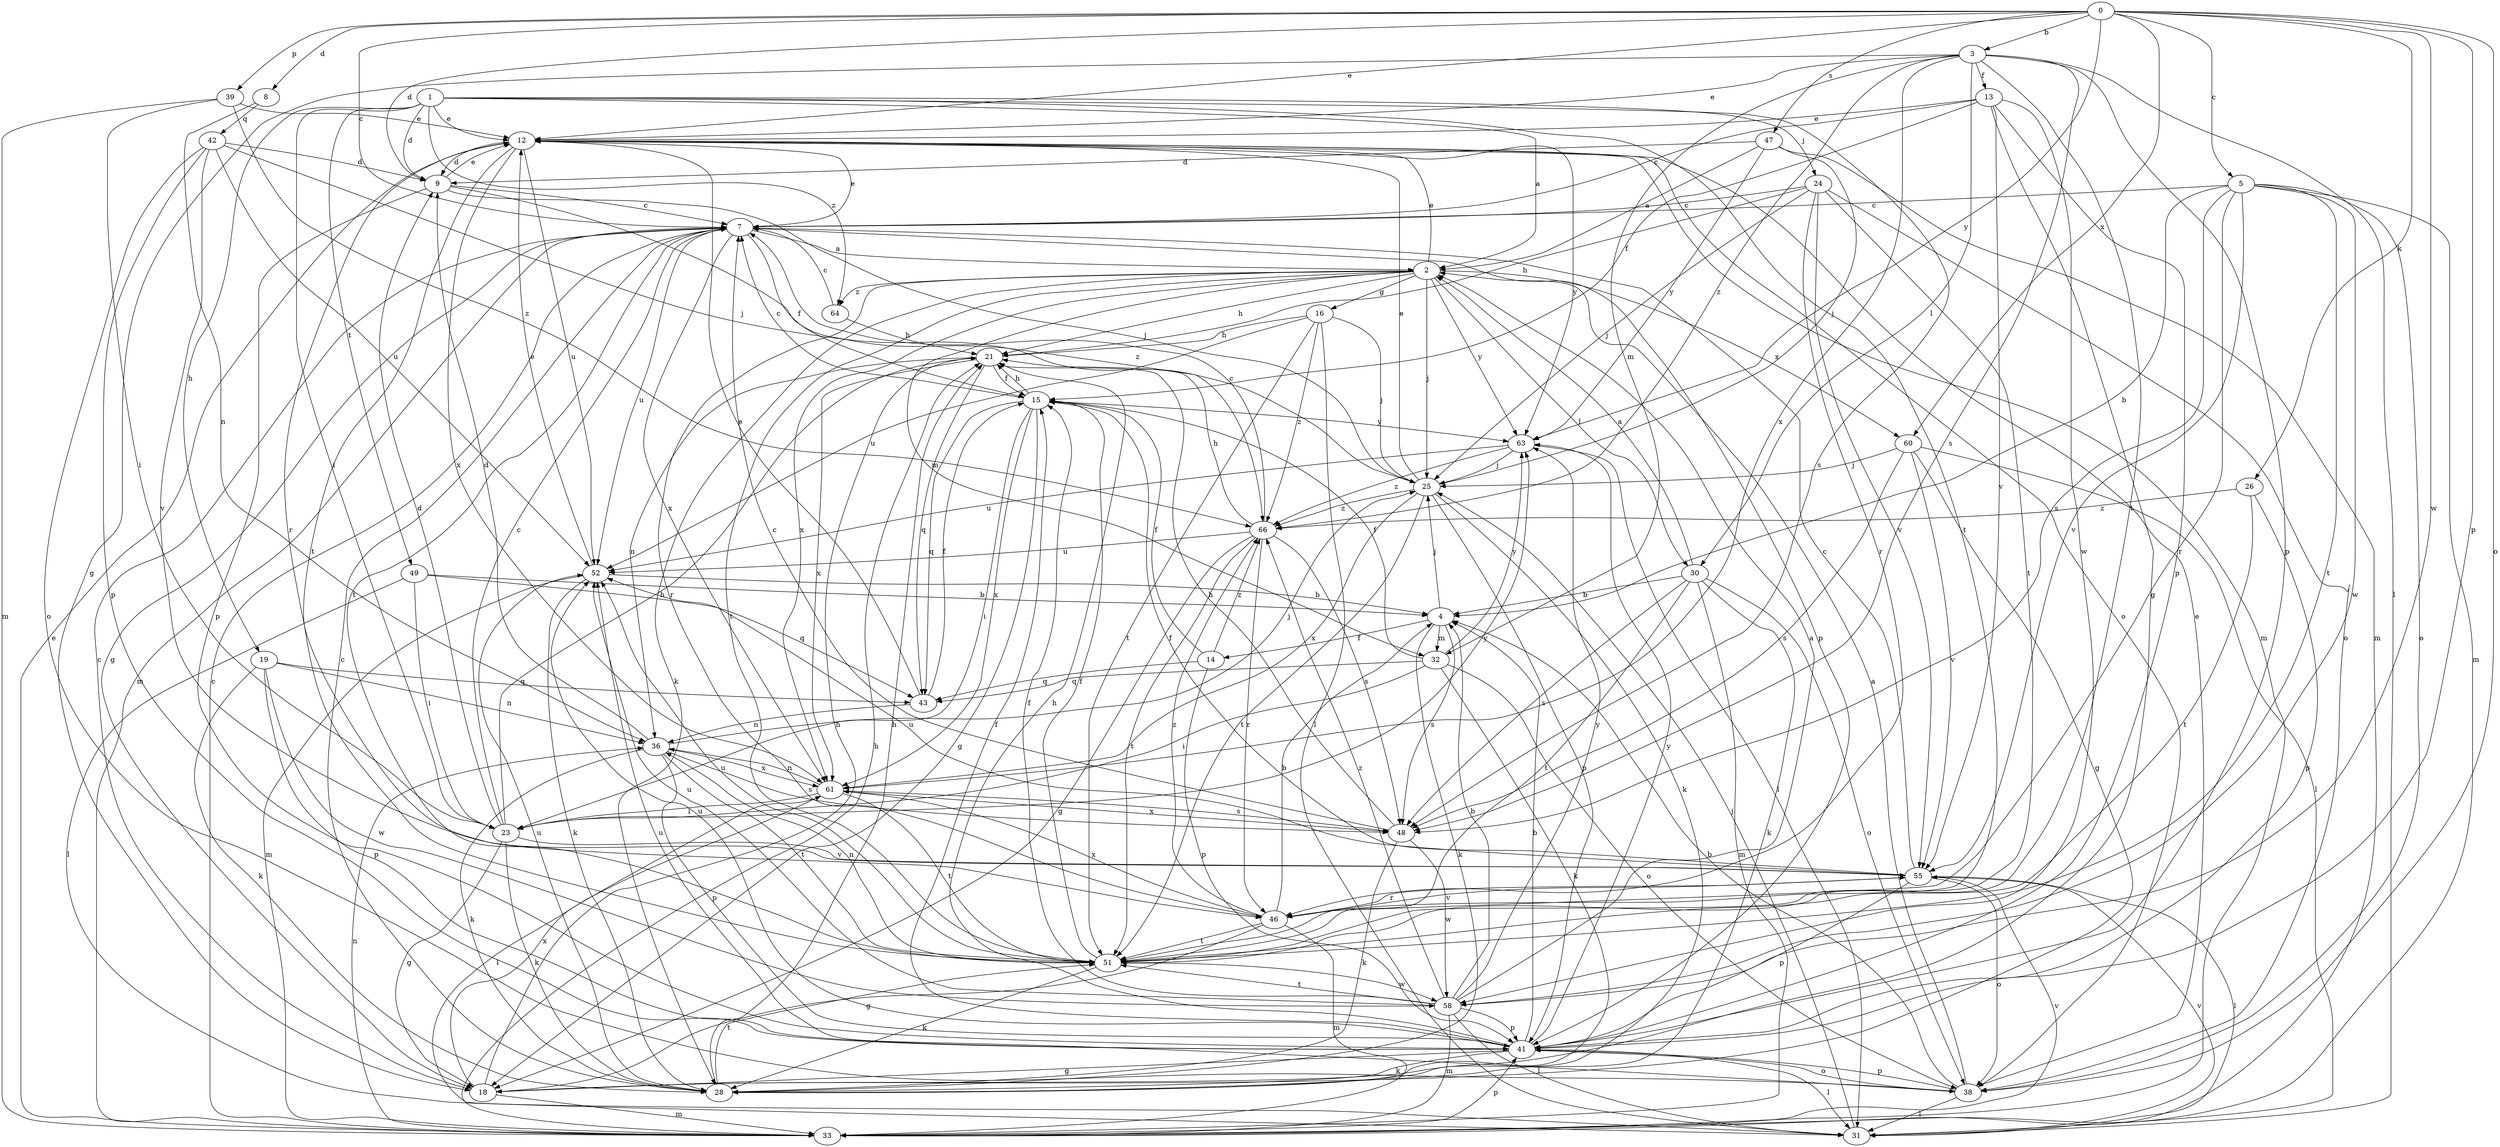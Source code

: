 strict digraph  {
0;
1;
2;
3;
4;
5;
7;
8;
9;
12;
13;
14;
15;
16;
18;
19;
21;
23;
24;
25;
26;
28;
30;
31;
32;
33;
36;
38;
39;
41;
42;
43;
46;
47;
48;
49;
51;
52;
55;
58;
60;
61;
63;
64;
66;
0 -> 3  [label=b];
0 -> 5  [label=c];
0 -> 7  [label=c];
0 -> 8  [label=d];
0 -> 9  [label=d];
0 -> 12  [label=e];
0 -> 26  [label=k];
0 -> 38  [label=o];
0 -> 39  [label=p];
0 -> 41  [label=p];
0 -> 47  [label=s];
0 -> 58  [label=w];
0 -> 60  [label=x];
0 -> 63  [label=y];
1 -> 2  [label=a];
1 -> 9  [label=d];
1 -> 12  [label=e];
1 -> 19  [label=h];
1 -> 23  [label=i];
1 -> 24  [label=j];
1 -> 48  [label=s];
1 -> 49  [label=t];
1 -> 51  [label=t];
1 -> 64  [label=z];
2 -> 12  [label=e];
2 -> 16  [label=g];
2 -> 21  [label=h];
2 -> 25  [label=j];
2 -> 28  [label=k];
2 -> 30  [label=l];
2 -> 32  [label=m];
2 -> 46  [label=r];
2 -> 51  [label=t];
2 -> 60  [label=x];
2 -> 61  [label=x];
2 -> 63  [label=y];
2 -> 64  [label=z];
3 -> 12  [label=e];
3 -> 13  [label=f];
3 -> 18  [label=g];
3 -> 30  [label=l];
3 -> 31  [label=l];
3 -> 32  [label=m];
3 -> 41  [label=p];
3 -> 48  [label=s];
3 -> 51  [label=t];
3 -> 61  [label=x];
3 -> 66  [label=z];
4 -> 14  [label=f];
4 -> 25  [label=j];
4 -> 28  [label=k];
4 -> 32  [label=m];
4 -> 48  [label=s];
5 -> 4  [label=b];
5 -> 7  [label=c];
5 -> 33  [label=m];
5 -> 38  [label=o];
5 -> 46  [label=r];
5 -> 48  [label=s];
5 -> 51  [label=t];
5 -> 55  [label=v];
5 -> 58  [label=w];
7 -> 2  [label=a];
7 -> 12  [label=e];
7 -> 15  [label=f];
7 -> 18  [label=g];
7 -> 33  [label=m];
7 -> 41  [label=p];
7 -> 51  [label=t];
7 -> 52  [label=u];
7 -> 61  [label=x];
8 -> 36  [label=n];
8 -> 42  [label=q];
9 -> 7  [label=c];
9 -> 12  [label=e];
9 -> 25  [label=j];
9 -> 41  [label=p];
9 -> 66  [label=z];
12 -> 9  [label=d];
12 -> 33  [label=m];
12 -> 38  [label=o];
12 -> 46  [label=r];
12 -> 51  [label=t];
12 -> 52  [label=u];
12 -> 61  [label=x];
12 -> 63  [label=y];
13 -> 7  [label=c];
13 -> 12  [label=e];
13 -> 15  [label=f];
13 -> 18  [label=g];
13 -> 41  [label=p];
13 -> 55  [label=v];
13 -> 58  [label=w];
14 -> 15  [label=f];
14 -> 41  [label=p];
14 -> 43  [label=q];
14 -> 66  [label=z];
15 -> 7  [label=c];
15 -> 18  [label=g];
15 -> 21  [label=h];
15 -> 23  [label=i];
15 -> 43  [label=q];
15 -> 61  [label=x];
15 -> 63  [label=y];
16 -> 21  [label=h];
16 -> 25  [label=j];
16 -> 31  [label=l];
16 -> 51  [label=t];
16 -> 52  [label=u];
16 -> 66  [label=z];
18 -> 7  [label=c];
18 -> 21  [label=h];
18 -> 33  [label=m];
18 -> 61  [label=x];
19 -> 28  [label=k];
19 -> 36  [label=n];
19 -> 41  [label=p];
19 -> 43  [label=q];
19 -> 58  [label=w];
21 -> 15  [label=f];
21 -> 36  [label=n];
21 -> 43  [label=q];
21 -> 61  [label=x];
23 -> 7  [label=c];
23 -> 9  [label=d];
23 -> 18  [label=g];
23 -> 21  [label=h];
23 -> 28  [label=k];
23 -> 55  [label=v];
23 -> 63  [label=y];
24 -> 7  [label=c];
24 -> 21  [label=h];
24 -> 25  [label=j];
24 -> 38  [label=o];
24 -> 46  [label=r];
24 -> 51  [label=t];
24 -> 55  [label=v];
25 -> 12  [label=e];
25 -> 28  [label=k];
25 -> 41  [label=p];
25 -> 51  [label=t];
25 -> 61  [label=x];
25 -> 66  [label=z];
26 -> 41  [label=p];
26 -> 51  [label=t];
26 -> 66  [label=z];
28 -> 7  [label=c];
28 -> 21  [label=h];
28 -> 51  [label=t];
28 -> 52  [label=u];
30 -> 2  [label=a];
30 -> 4  [label=b];
30 -> 28  [label=k];
30 -> 33  [label=m];
30 -> 38  [label=o];
30 -> 48  [label=s];
30 -> 51  [label=t];
31 -> 25  [label=j];
31 -> 55  [label=v];
32 -> 15  [label=f];
32 -> 23  [label=i];
32 -> 28  [label=k];
32 -> 38  [label=o];
32 -> 43  [label=q];
32 -> 63  [label=y];
33 -> 7  [label=c];
33 -> 12  [label=e];
33 -> 21  [label=h];
33 -> 36  [label=n];
33 -> 41  [label=p];
33 -> 55  [label=v];
36 -> 9  [label=d];
36 -> 25  [label=j];
36 -> 28  [label=k];
36 -> 41  [label=p];
36 -> 48  [label=s];
36 -> 51  [label=t];
36 -> 61  [label=x];
38 -> 2  [label=a];
38 -> 4  [label=b];
38 -> 12  [label=e];
38 -> 31  [label=l];
38 -> 41  [label=p];
38 -> 52  [label=u];
39 -> 12  [label=e];
39 -> 23  [label=i];
39 -> 33  [label=m];
39 -> 66  [label=z];
41 -> 4  [label=b];
41 -> 15  [label=f];
41 -> 18  [label=g];
41 -> 21  [label=h];
41 -> 28  [label=k];
41 -> 31  [label=l];
41 -> 38  [label=o];
41 -> 52  [label=u];
41 -> 63  [label=y];
42 -> 9  [label=d];
42 -> 25  [label=j];
42 -> 38  [label=o];
42 -> 41  [label=p];
42 -> 52  [label=u];
42 -> 55  [label=v];
43 -> 12  [label=e];
43 -> 15  [label=f];
43 -> 36  [label=n];
46 -> 4  [label=b];
46 -> 18  [label=g];
46 -> 33  [label=m];
46 -> 51  [label=t];
46 -> 55  [label=v];
46 -> 61  [label=x];
46 -> 66  [label=z];
47 -> 2  [label=a];
47 -> 9  [label=d];
47 -> 25  [label=j];
47 -> 33  [label=m];
47 -> 63  [label=y];
48 -> 7  [label=c];
48 -> 21  [label=h];
48 -> 28  [label=k];
48 -> 58  [label=w];
48 -> 61  [label=x];
49 -> 4  [label=b];
49 -> 23  [label=i];
49 -> 31  [label=l];
49 -> 43  [label=q];
51 -> 15  [label=f];
51 -> 28  [label=k];
51 -> 36  [label=n];
51 -> 52  [label=u];
51 -> 58  [label=w];
52 -> 4  [label=b];
52 -> 12  [label=e];
52 -> 28  [label=k];
52 -> 33  [label=m];
55 -> 7  [label=c];
55 -> 15  [label=f];
55 -> 31  [label=l];
55 -> 38  [label=o];
55 -> 41  [label=p];
55 -> 46  [label=r];
55 -> 52  [label=u];
58 -> 2  [label=a];
58 -> 4  [label=b];
58 -> 15  [label=f];
58 -> 31  [label=l];
58 -> 33  [label=m];
58 -> 41  [label=p];
58 -> 51  [label=t];
58 -> 52  [label=u];
58 -> 63  [label=y];
58 -> 66  [label=z];
60 -> 18  [label=g];
60 -> 25  [label=j];
60 -> 31  [label=l];
60 -> 48  [label=s];
60 -> 55  [label=v];
61 -> 23  [label=i];
61 -> 31  [label=l];
61 -> 36  [label=n];
61 -> 48  [label=s];
61 -> 51  [label=t];
63 -> 25  [label=j];
63 -> 31  [label=l];
63 -> 52  [label=u];
63 -> 66  [label=z];
64 -> 7  [label=c];
64 -> 21  [label=h];
66 -> 7  [label=c];
66 -> 18  [label=g];
66 -> 21  [label=h];
66 -> 46  [label=r];
66 -> 48  [label=s];
66 -> 51  [label=t];
66 -> 52  [label=u];
}
